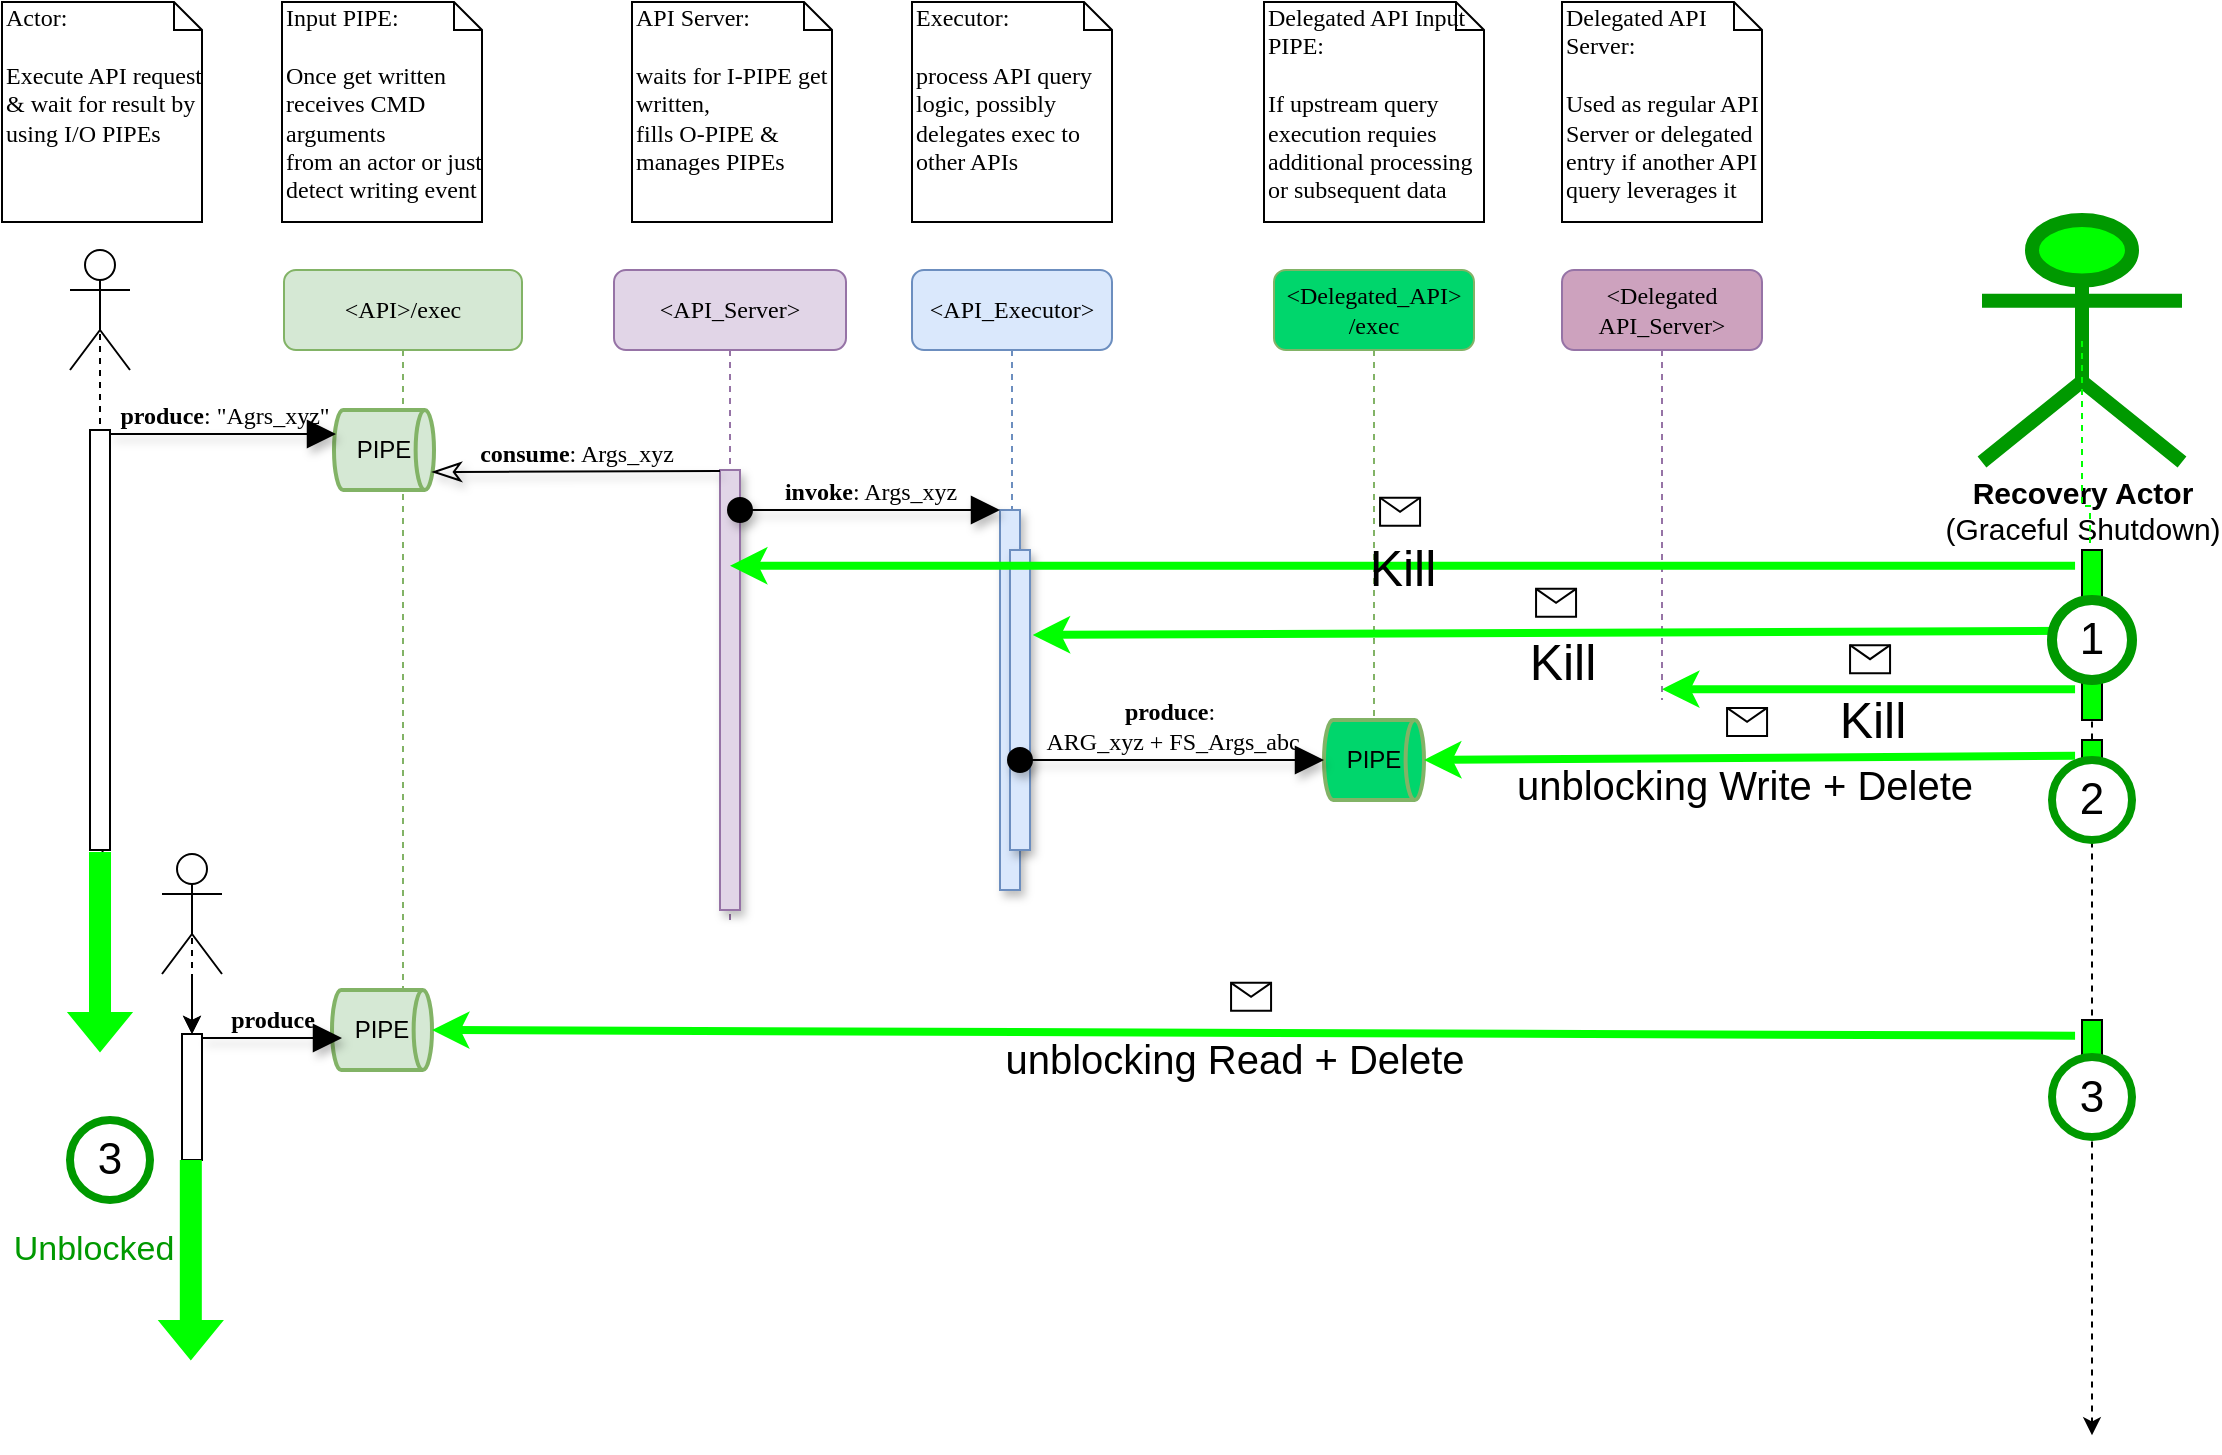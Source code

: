 <mxfile version="24.3.1" type="device">
  <diagram name="Page-1" id="vfXTox-L4GKlabK3iD1c">
    <mxGraphModel dx="2049" dy="1180" grid="1" gridSize="10" guides="1" tooltips="1" connect="1" arrows="1" fold="1" page="1" pageScale="1" pageWidth="583" pageHeight="827" math="0" shadow="0">
      <root>
        <mxCell id="0" />
        <mxCell id="1" parent="0" />
        <mxCell id="_mgrO3q1KXs_hK2v0LlZ-1" style="edgeStyle=orthogonalEdgeStyle;rounded=0;orthogonalLoop=1;jettySize=auto;html=1;exitX=0.5;exitY=0.5;exitDx=0;exitDy=0;exitPerimeter=0;dashed=1;" edge="1" parent="1" source="_mgrO3q1KXs_hK2v0LlZ-43" target="_mgrO3q1KXs_hK2v0LlZ-41">
          <mxGeometry relative="1" as="geometry">
            <mxPoint x="95" y="767" as="targetPoint" />
            <mxPoint x="59" y="227" as="sourcePoint" />
            <Array as="points" />
          </mxGeometry>
        </mxCell>
        <mxCell id="_mgrO3q1KXs_hK2v0LlZ-2" style="edgeStyle=orthogonalEdgeStyle;rounded=0;orthogonalLoop=1;jettySize=auto;html=1;exitX=0.5;exitY=0.5;exitDx=0;exitDy=0;exitPerimeter=0;dashed=1;" edge="1" parent="1" source="_mgrO3q1KXs_hK2v0LlZ-40">
          <mxGeometry relative="1" as="geometry">
            <mxPoint x="50" y="520" as="targetPoint" />
          </mxGeometry>
        </mxCell>
        <mxCell id="_mgrO3q1KXs_hK2v0LlZ-3" value="&amp;lt;API&amp;gt;/exec" style="shape=umlLifeline;perimeter=lifelinePerimeter;whiteSpace=wrap;html=1;container=1;collapsible=0;recursiveResize=0;outlineConnect=0;rounded=1;shadow=0;comic=0;labelBackgroundColor=none;strokeWidth=1;fontFamily=Verdana;fontSize=12;align=center;fillColor=#d5e8d4;strokeColor=#82b366;" vertex="1" parent="1">
          <mxGeometry x="141" y="135" width="119" height="395" as="geometry" />
        </mxCell>
        <mxCell id="_mgrO3q1KXs_hK2v0LlZ-4" value="PIPE" style="strokeWidth=2;html=1;shape=mxgraph.flowchart.direct_data;whiteSpace=wrap;fillColor=#d5e8d4;strokeColor=#82b366;" vertex="1" parent="_mgrO3q1KXs_hK2v0LlZ-3">
          <mxGeometry x="25" y="70" width="50" height="40" as="geometry" />
        </mxCell>
        <mxCell id="_mgrO3q1KXs_hK2v0LlZ-5" value="PIPE" style="strokeWidth=2;html=1;shape=mxgraph.flowchart.direct_data;whiteSpace=wrap;fillColor=#d5e8d4;strokeColor=#82b366;" vertex="1" parent="_mgrO3q1KXs_hK2v0LlZ-3">
          <mxGeometry x="24" y="360" width="50" height="40" as="geometry" />
        </mxCell>
        <mxCell id="_mgrO3q1KXs_hK2v0LlZ-6" value="&amp;lt;API_Server&amp;gt;" style="shape=umlLifeline;perimeter=lifelinePerimeter;whiteSpace=wrap;html=1;container=1;collapsible=0;recursiveResize=0;outlineConnect=0;rounded=1;shadow=0;comic=0;labelBackgroundColor=none;strokeWidth=1;fontFamily=Verdana;fontSize=12;align=center;fillColor=#e1d5e7;strokeColor=#9673a6;" vertex="1" parent="1">
          <mxGeometry x="306" y="135" width="116" height="325" as="geometry" />
        </mxCell>
        <mxCell id="_mgrO3q1KXs_hK2v0LlZ-9" value="&amp;lt;API_Executor&amp;gt;" style="shape=umlLifeline;perimeter=lifelinePerimeter;whiteSpace=wrap;html=1;container=1;collapsible=0;recursiveResize=0;outlineConnect=0;rounded=1;shadow=0;comic=0;labelBackgroundColor=none;strokeWidth=1;fontFamily=Verdana;fontSize=12;align=center;fillColor=#dae8fc;strokeColor=#6c8ebf;" vertex="1" parent="1">
          <mxGeometry x="455" y="135" width="100" height="305" as="geometry" />
        </mxCell>
        <mxCell id="_mgrO3q1KXs_hK2v0LlZ-10" value="&amp;lt;Delegated_&lt;span style=&quot;background-color: initial;&quot;&gt;API&amp;gt;&lt;/span&gt;&lt;div&gt;&lt;span style=&quot;background-color: initial;&quot;&gt;/exec&lt;/span&gt;&lt;/div&gt;" style="shape=umlLifeline;perimeter=lifelinePerimeter;whiteSpace=wrap;html=1;container=1;collapsible=0;recursiveResize=0;outlineConnect=0;rounded=1;shadow=0;comic=0;labelBackgroundColor=none;strokeWidth=1;fontFamily=Verdana;fontSize=12;align=center;fillColor=#00D66C;strokeColor=#82b366;" vertex="1" parent="1">
          <mxGeometry x="636" y="135" width="100" height="265" as="geometry" />
        </mxCell>
        <mxCell id="_mgrO3q1KXs_hK2v0LlZ-11" value="PIPE" style="strokeWidth=2;html=1;shape=mxgraph.flowchart.direct_data;whiteSpace=wrap;fillColor=#00D66C;strokeColor=#82b366;" vertex="1" parent="_mgrO3q1KXs_hK2v0LlZ-10">
          <mxGeometry x="25" y="225" width="50" height="40" as="geometry" />
        </mxCell>
        <mxCell id="_mgrO3q1KXs_hK2v0LlZ-12" value="&amp;lt;Delegated&lt;div&gt;API_Server&amp;gt;&lt;/div&gt;" style="shape=umlLifeline;perimeter=lifelinePerimeter;whiteSpace=wrap;html=1;container=1;collapsible=0;recursiveResize=0;outlineConnect=0;rounded=1;shadow=0;comic=0;labelBackgroundColor=none;strokeWidth=1;fontFamily=Verdana;fontSize=12;align=center;fillColor=#CDA2BE;strokeColor=#9673a6;" vertex="1" parent="1">
          <mxGeometry x="780" y="135" width="100" height="215" as="geometry" />
        </mxCell>
        <mxCell id="_mgrO3q1KXs_hK2v0LlZ-16" value="Actor:&lt;div&gt;&lt;br&gt;&lt;div&gt;Execute API request &amp;amp; wait for result by using I/O PIPEs&lt;/div&gt;&lt;/div&gt;" style="shape=note;whiteSpace=wrap;html=1;size=14;verticalAlign=top;align=left;spacingTop=-6;rounded=0;shadow=0;comic=0;labelBackgroundColor=none;strokeWidth=1;fontFamily=Verdana;fontSize=12" vertex="1" parent="1">
          <mxGeometry y="1" width="100" height="110" as="geometry" />
        </mxCell>
        <mxCell id="_mgrO3q1KXs_hK2v0LlZ-17" value="Input PIPE:&lt;div&gt;&lt;br&gt;&lt;div&gt;Once get written receives CMD arguments&lt;br&gt;from an actor or just detect writing event&lt;/div&gt;&lt;/div&gt;" style="shape=note;whiteSpace=wrap;html=1;size=14;verticalAlign=top;align=left;spacingTop=-6;rounded=0;shadow=0;comic=0;labelBackgroundColor=none;strokeWidth=1;fontFamily=Verdana;fontSize=12" vertex="1" parent="1">
          <mxGeometry x="140" y="1" width="100" height="110" as="geometry" />
        </mxCell>
        <mxCell id="_mgrO3q1KXs_hK2v0LlZ-18" value="API Server:&lt;div&gt;&lt;br&gt;&lt;div&gt;waits for I-PIPE get written,&lt;/div&gt;&lt;div&gt;fills O-PIPE &amp;amp; manages PIPEs&lt;/div&gt;&lt;/div&gt;" style="shape=note;whiteSpace=wrap;html=1;size=14;verticalAlign=top;align=left;spacingTop=-6;rounded=0;shadow=0;comic=0;labelBackgroundColor=none;strokeWidth=1;fontFamily=Verdana;fontSize=12" vertex="1" parent="1">
          <mxGeometry x="315" y="1" width="100" height="110" as="geometry" />
        </mxCell>
        <mxCell id="_mgrO3q1KXs_hK2v0LlZ-19" value="Executor:&lt;div&gt;&lt;br&gt;&lt;div&gt;process API query logic, possibly delegates exec to other APIs&lt;/div&gt;&lt;/div&gt;" style="shape=note;whiteSpace=wrap;html=1;size=14;verticalAlign=top;align=left;spacingTop=-6;rounded=0;shadow=0;comic=0;labelBackgroundColor=none;strokeWidth=1;fontFamily=Verdana;fontSize=12" vertex="1" parent="1">
          <mxGeometry x="455" y="1" width="100" height="110" as="geometry" />
        </mxCell>
        <mxCell id="_mgrO3q1KXs_hK2v0LlZ-20" value="Delegated API Input PIPE:&lt;div&gt;&lt;br&gt;&lt;div&gt;If upstream query execution requies additional processing or subsequent data&lt;/div&gt;&lt;/div&gt;" style="shape=note;whiteSpace=wrap;html=1;size=14;verticalAlign=top;align=left;spacingTop=-6;rounded=0;shadow=0;comic=0;labelBackgroundColor=none;strokeWidth=1;fontFamily=Verdana;fontSize=12" vertex="1" parent="1">
          <mxGeometry x="631" y="1" width="110" height="110" as="geometry" />
        </mxCell>
        <mxCell id="_mgrO3q1KXs_hK2v0LlZ-21" value="Delegated API Server:&lt;br&gt;&lt;br&gt;Used as regular API Server or delegated entry if another API query leverages it" style="shape=note;whiteSpace=wrap;html=1;size=14;verticalAlign=top;align=left;spacingTop=-6;rounded=0;shadow=0;comic=0;labelBackgroundColor=none;strokeWidth=1;fontFamily=Verdana;fontSize=12" vertex="1" parent="1">
          <mxGeometry x="780" y="1" width="100" height="110" as="geometry" />
        </mxCell>
        <mxCell id="_mgrO3q1KXs_hK2v0LlZ-25" value="" style="html=1;points=[];perimeter=orthogonalPerimeter;rounded=0;shadow=1;comic=0;labelBackgroundColor=none;strokeWidth=1;fontFamily=Verdana;fontSize=12;align=center;fillColor=#e1d5e7;strokeColor=#9673a6;" vertex="1" parent="1">
          <mxGeometry x="359" y="235" width="10" height="220" as="geometry" />
        </mxCell>
        <mxCell id="_mgrO3q1KXs_hK2v0LlZ-26" value="&lt;span style=&quot;color: rgba(0, 0, 0, 0); font-family: monospace; font-size: 0px; text-align: start;&quot;&gt;%3CmxGraphModel%3E%3Croot%3E%3CmxCell%20id%3D%220%22%2F%3E%3CmxCell%20id%3D%221%22%20parent%3D%220%22%2F%3E%3CmxCell%20id%3D%222%22%20value%3D%22%26lt%3Bb%26gt%3Bconsume%26lt%3B%2Fb%26gt%3B%3A%20Args_xyz%22%20style%3D%22html%3D1%3BverticalAlign%3Dbottom%3BendArrow%3Dnone%3BlabelBackgroundColor%3Dnone%3BfontFamily%3DVerdana%3BfontSize%3D12%3BedgeStyle%3DelbowEdgeStyle%3Belbow%3Dvertical%3BstartArrow%3DclassicThin%3BstartFill%3D0%3BstartSize%3D12%3BendFill%3D0%3BendSize%3D6%3BsourcePerimeterSpacing%3D0%3BjumpStyle%3Dnone%3Bshadow%3D1%3BexitX%3D0.98%3BexitY%3D0.775%3BexitDx%3D0%3BexitDy%3D0%3BexitPerimeter%3D0%3BentryX%3D0.367%3BentryY%3D0.633%3BentryDx%3D0%3BentryDy%3D0%3BentryPerimeter%3D0%3B%22%20edge%3D%221%22%20parent%3D%221%22%3E%3CmxGeometry%20relative%3D%221%22%20as%3D%22geometry%22%3E%3CmxPoint%20x%3D%22214%22%20y%3D%22517%22%20as%3D%22sourcePoint%22%2F%3E%3CmxPoint%20x%3D%22440%22%20y%3D%22519%22%20as%3D%22targetPoint%22%2F%3E%3CArray%20as%3D%22points%22%3E%3CmxPoint%20x%3D%22214%22%20y%3D%22517.5%22%2F%3E%3C%2FArray%3E%3C%2FmxGeometry%3E%3C%2FmxCell%3E%3C%2Froot%3E%3C%2FmxGraphModel%3E&lt;/span&gt;" style="html=1;points=[];perimeter=orthogonalPerimeter;rounded=0;shadow=0;comic=0;labelBackgroundColor=none;strokeWidth=1;fontFamily=Verdana;fontSize=12;align=right;" vertex="1" parent="1">
          <mxGeometry x="44" y="215" width="10" height="210" as="geometry" />
        </mxCell>
        <mxCell id="_mgrO3q1KXs_hK2v0LlZ-27" value="" style="html=1;points=[];perimeter=orthogonalPerimeter;rounded=0;shadow=1;comic=0;labelBackgroundColor=none;strokeWidth=1;fontFamily=Verdana;fontSize=12;align=center;fillColor=#dae8fc;strokeColor=#6c8ebf;" vertex="1" parent="1">
          <mxGeometry x="499" y="255" width="10" height="190" as="geometry" />
        </mxCell>
        <mxCell id="_mgrO3q1KXs_hK2v0LlZ-28" value="&lt;b&gt;invoke&lt;/b&gt;: Args_xyz" style="html=1;verticalAlign=bottom;endArrow=block;labelBackgroundColor=none;fontFamily=Verdana;fontSize=12;edgeStyle=elbowEdgeStyle;elbow=vertical;startArrow=oval;startFill=1;startSize=12;shadow=1;endSize=12;" edge="1" parent="1" source="_mgrO3q1KXs_hK2v0LlZ-25" target="_mgrO3q1KXs_hK2v0LlZ-27">
          <mxGeometry relative="1" as="geometry">
            <mxPoint x="424" y="255" as="sourcePoint" />
            <Array as="points">
              <mxPoint x="374" y="255" />
            </Array>
          </mxGeometry>
        </mxCell>
        <mxCell id="_mgrO3q1KXs_hK2v0LlZ-29" value="&lt;b style=&quot;font-size: 12px;&quot;&gt;produce&lt;/b&gt;: &quot;Agrs_xyz&quot;" style="html=1;verticalAlign=bottom;endArrow=block;entryX=0.02;entryY=0.3;labelBackgroundColor=none;fontFamily=Verdana;fontSize=12;edgeStyle=elbowEdgeStyle;elbow=vertical;shadow=1;endSize=12;entryDx=0;entryDy=0;entryPerimeter=0;" edge="1" parent="1" source="_mgrO3q1KXs_hK2v0LlZ-26" target="_mgrO3q1KXs_hK2v0LlZ-4">
          <mxGeometry relative="1" as="geometry">
            <mxPoint x="119" y="225" as="sourcePoint" />
            <mxPoint x="171" y="215" as="targetPoint" />
          </mxGeometry>
        </mxCell>
        <mxCell id="_mgrO3q1KXs_hK2v0LlZ-30" value="&lt;b&gt;consume&lt;/b&gt;: Args_xyz" style="html=1;verticalAlign=bottom;endArrow=none;entryX=0;entryY=0;labelBackgroundColor=none;fontFamily=Verdana;fontSize=12;edgeStyle=elbowEdgeStyle;elbow=vertical;startArrow=classicThin;startFill=0;startSize=12;endFill=0;endSize=6;sourcePerimeterSpacing=0;jumpStyle=none;shadow=1;exitX=0.98;exitY=0.775;exitDx=0;exitDy=0;exitPerimeter=0;" edge="1" parent="1" source="_mgrO3q1KXs_hK2v0LlZ-4" target="_mgrO3q1KXs_hK2v0LlZ-25">
          <mxGeometry relative="1" as="geometry">
            <mxPoint x="211" y="235" as="sourcePoint" />
          </mxGeometry>
        </mxCell>
        <mxCell id="_mgrO3q1KXs_hK2v0LlZ-31" value="" style="html=1;points=[];perimeter=orthogonalPerimeter;rounded=0;shadow=1;comic=0;labelBackgroundColor=none;strokeWidth=1;fontFamily=Verdana;fontSize=12;align=center;fillColor=#dae8fc;strokeColor=#6c8ebf;" vertex="1" parent="1">
          <mxGeometry x="504" y="275" width="10" height="150" as="geometry" />
        </mxCell>
        <mxCell id="_mgrO3q1KXs_hK2v0LlZ-32" value="&lt;b&gt;produce&lt;/b&gt;:&amp;nbsp;&lt;div&gt;ARG_xyz + FS_Args_abc&lt;/div&gt;" style="html=1;verticalAlign=bottom;endArrow=block;entryX=0;entryY=0.5;labelBackgroundColor=none;fontFamily=Verdana;fontSize=12;edgeStyle=elbowEdgeStyle;elbow=vertical;startArrow=oval;startFill=1;startSize=12;endSize=12;entryDx=0;entryDy=0;entryPerimeter=0;shadow=1;" edge="1" parent="1" source="_mgrO3q1KXs_hK2v0LlZ-27" target="_mgrO3q1KXs_hK2v0LlZ-11">
          <mxGeometry relative="1" as="geometry">
            <mxPoint x="564" y="265" as="sourcePoint" />
            <mxPoint x="755" y="375" as="targetPoint" />
          </mxGeometry>
        </mxCell>
        <mxCell id="_mgrO3q1KXs_hK2v0LlZ-40" value="" style="shape=umlActor;verticalLabelPosition=bottom;verticalAlign=top;html=1;" vertex="1" parent="1">
          <mxGeometry x="34" y="125" width="30" height="60" as="geometry" />
        </mxCell>
        <mxCell id="_mgrO3q1KXs_hK2v0LlZ-41" value="" style="html=1;points=[];perimeter=orthogonalPerimeter;rounded=0;shadow=0;comic=0;labelBackgroundColor=none;strokeWidth=1;fontFamily=Verdana;fontSize=12;align=right;" vertex="1" parent="1">
          <mxGeometry x="90" y="517" width="10" height="63" as="geometry" />
        </mxCell>
        <mxCell id="_mgrO3q1KXs_hK2v0LlZ-42" value="&lt;b style=&quot;font-size: 12px;&quot;&gt;produce&lt;/b&gt;" style="html=1;verticalAlign=bottom;endArrow=block;labelBackgroundColor=none;fontFamily=Verdana;fontSize=12;edgeStyle=elbowEdgeStyle;elbow=vertical;shadow=1;endSize=12;" edge="1" parent="1" source="_mgrO3q1KXs_hK2v0LlZ-41">
          <mxGeometry relative="1" as="geometry">
            <mxPoint x="165" y="527" as="sourcePoint" />
            <mxPoint x="170" y="519" as="targetPoint" />
          </mxGeometry>
        </mxCell>
        <mxCell id="_mgrO3q1KXs_hK2v0LlZ-49" value="" style="edgeStyle=orthogonalEdgeStyle;rounded=0;orthogonalLoop=1;jettySize=auto;html=1;" edge="1" parent="1" source="_mgrO3q1KXs_hK2v0LlZ-43" target="_mgrO3q1KXs_hK2v0LlZ-41">
          <mxGeometry relative="1" as="geometry" />
        </mxCell>
        <mxCell id="_mgrO3q1KXs_hK2v0LlZ-43" value="" style="shape=umlActor;verticalLabelPosition=bottom;verticalAlign=top;html=1;" vertex="1" parent="1">
          <mxGeometry x="80" y="427" width="30" height="60" as="geometry" />
        </mxCell>
        <mxCell id="_mgrO3q1KXs_hK2v0LlZ-45" style="edgeStyle=orthogonalEdgeStyle;rounded=0;orthogonalLoop=1;jettySize=auto;html=1;exitX=0.5;exitY=0.5;exitDx=0;exitDy=0;exitPerimeter=0;dashed=1;entryX=0.4;entryY=0.833;entryDx=0;entryDy=0;entryPerimeter=0;" edge="1" parent="1" source="_mgrO3q1KXs_hK2v0LlZ-62">
          <mxGeometry relative="1" as="geometry">
            <mxPoint x="1045" y="717.64" as="targetPoint" />
          </mxGeometry>
        </mxCell>
        <mxCell id="_mgrO3q1KXs_hK2v0LlZ-46" value="&lt;span style=&quot;color: rgba(0, 0, 0, 0); font-family: monospace; font-size: 0px; text-align: start;&quot;&gt;%3CmxGraphModel%3E%3Croot%3E%3CmxCell%20id%3D%220%22%2F%3E%3CmxCell%20id%3D%221%22%20parent%3D%220%22%2F%3E%3CmxCell%20id%3D%222%22%20value%3D%22%26lt%3Bb%26gt%3Bconsume%26lt%3B%2Fb%26gt%3B%3A%20Args_xyz%22%20style%3D%22html%3D1%3BverticalAlign%3Dbottom%3BendArrow%3Dnone%3BlabelBackgroundColor%3Dnone%3BfontFamily%3DVerdana%3BfontSize%3D12%3BedgeStyle%3DelbowEdgeStyle%3Belbow%3Dvertical%3BstartArrow%3DclassicThin%3BstartFill%3D0%3BstartSize%3D12%3BendFill%3D0%3BendSize%3D6%3BsourcePerimeterSpacing%3D0%3BjumpStyle%3Dnone%3Bshadow%3D1%3BexitX%3D0.98%3BexitY%3D0.775%3BexitDx%3D0%3BexitDy%3D0%3BexitPerimeter%3D0%3BentryX%3D0.367%3BentryY%3D0.633%3BentryDx%3D0%3BentryDy%3D0%3BentryPerimeter%3D0%3B%22%20edge%3D%221%22%20parent%3D%221%22%3E%3CmxGeometry%20relative%3D%221%22%20as%3D%22geometry%22%3E%3CmxPoint%20x%3D%22214%22%20y%3D%22517%22%20as%3D%22sourcePoint%22%2F%3E%3CmxPoint%20x%3D%22440%22%20y%3D%22519%22%20as%3D%22targetPoint%22%2F%3E%3CArray%20as%3D%22points%22%3E%3CmxPoint%20x%3D%22214%22%20y%3D%22517.5%22%2F%3E%3C%2FArray%3E%3C%2FmxGeometry%3E%3C%2FmxCell%3E%3C%2Froot%3E%3C%2FmxGraphModel%3E&lt;/span&gt;" style="html=1;points=[];perimeter=orthogonalPerimeter;rounded=0;shadow=0;comic=0;labelBackgroundColor=none;strokeWidth=1;fontFamily=Verdana;fontSize=12;align=right;fillColor=#00FF00;" vertex="1" parent="1">
          <mxGeometry x="1040" y="275" width="10" height="25" as="geometry" />
        </mxCell>
        <mxCell id="_mgrO3q1KXs_hK2v0LlZ-47" value="&lt;b&gt;Recovery Actor&lt;/b&gt;&lt;div style=&quot;font-size: 15px;&quot;&gt;(Graceful Shutdown)&lt;/div&gt;" style="shape=umlActor;verticalLabelPosition=bottom;verticalAlign=top;html=1;fontSize=15;strokeWidth=7;fillColor=#00FF00;strokeColor=#009900;" vertex="1" parent="1">
          <mxGeometry x="990" y="110" width="100" height="121" as="geometry" />
        </mxCell>
        <mxCell id="_mgrO3q1KXs_hK2v0LlZ-50" value="Kill" style="endArrow=classic;html=1;rounded=0;exitX=-0.347;exitY=0.315;exitDx=0;exitDy=0;exitPerimeter=0;fontSize=25;strokeColor=#00FF00;strokeWidth=4;labelBackgroundColor=none;" edge="1" parent="1" source="_mgrO3q1KXs_hK2v0LlZ-46" target="_mgrO3q1KXs_hK2v0LlZ-6">
          <mxGeometry relative="1" as="geometry">
            <mxPoint x="370" y="320" as="sourcePoint" />
            <mxPoint x="470" y="320" as="targetPoint" />
          </mxGeometry>
        </mxCell>
        <mxCell id="_mgrO3q1KXs_hK2v0LlZ-51" value="" style="shape=message;html=1;outlineConnect=0;" vertex="1" parent="_mgrO3q1KXs_hK2v0LlZ-50">
          <mxGeometry width="20" height="14" relative="1" as="geometry">
            <mxPoint x="-11" y="-34" as="offset" />
          </mxGeometry>
        </mxCell>
        <mxCell id="_mgrO3q1KXs_hK2v0LlZ-52" value="&lt;span style=&quot;color: rgba(0, 0, 0, 0); font-family: monospace; font-size: 0px; text-align: start;&quot;&gt;%3CmxGraphModel%3E%3Croot%3E%3CmxCell%20id%3D%220%22%2F%3E%3CmxCell%20id%3D%221%22%20parent%3D%220%22%2F%3E%3CmxCell%20id%3D%222%22%20value%3D%22%26lt%3Bb%26gt%3Bconsume%26lt%3B%2Fb%26gt%3B%3A%20Args_xyz%22%20style%3D%22html%3D1%3BverticalAlign%3Dbottom%3BendArrow%3Dnone%3BlabelBackgroundColor%3Dnone%3BfontFamily%3DVerdana%3BfontSize%3D12%3BedgeStyle%3DelbowEdgeStyle%3Belbow%3Dvertical%3BstartArrow%3DclassicThin%3BstartFill%3D0%3BstartSize%3D12%3BendFill%3D0%3BendSize%3D6%3BsourcePerimeterSpacing%3D0%3BjumpStyle%3Dnone%3Bshadow%3D1%3BexitX%3D0.98%3BexitY%3D0.775%3BexitDx%3D0%3BexitDy%3D0%3BexitPerimeter%3D0%3BentryX%3D0.367%3BentryY%3D0.633%3BentryDx%3D0%3BentryDy%3D0%3BentryPerimeter%3D0%3B%22%20edge%3D%221%22%20parent%3D%221%22%3E%3CmxGeometry%20relative%3D%221%22%20as%3D%22geometry%22%3E%3CmxPoint%20x%3D%22214%22%20y%3D%22517%22%20as%3D%22sourcePoint%22%2F%3E%3CmxPoint%20x%3D%22440%22%20y%3D%22519%22%20as%3D%22targetPoint%22%2F%3E%3CArray%20as%3D%22points%22%3E%3CmxPoint%20x%3D%22214%22%20y%3D%22517.5%22%2F%3E%3C%2FArray%3E%3C%2FmxGeometry%3E%3C%2FmxCell%3E%3C%2Froot%3E%3C%2FmxGraphModel%3E&lt;/span&gt;" style="html=1;points=[];perimeter=orthogonalPerimeter;rounded=0;shadow=0;comic=0;labelBackgroundColor=none;strokeWidth=1;fontFamily=Verdana;fontSize=12;align=right;fillColor=#00FF00;" vertex="1" parent="1">
          <mxGeometry x="1040" y="307.5" width="10" height="25" as="geometry" />
        </mxCell>
        <mxCell id="_mgrO3q1KXs_hK2v0LlZ-53" value="Kill" style="endArrow=classic;html=1;rounded=0;exitX=-0.347;exitY=0.315;exitDx=0;exitDy=0;exitPerimeter=0;fontSize=25;strokeColor=#00FF00;strokeWidth=4;entryX=1.135;entryY=0.283;entryDx=0;entryDy=0;entryPerimeter=0;labelBackgroundColor=none;" edge="1" parent="1" source="_mgrO3q1KXs_hK2v0LlZ-52" target="_mgrO3q1KXs_hK2v0LlZ-31">
          <mxGeometry x="-0.015" y="14" relative="1" as="geometry">
            <mxPoint x="370" y="352.5" as="sourcePoint" />
            <mxPoint x="363" y="315.5" as="targetPoint" />
            <mxPoint as="offset" />
          </mxGeometry>
        </mxCell>
        <mxCell id="_mgrO3q1KXs_hK2v0LlZ-54" value="" style="shape=message;html=1;outlineConnect=0;" vertex="1" parent="_mgrO3q1KXs_hK2v0LlZ-53">
          <mxGeometry width="20" height="14" relative="1" as="geometry">
            <mxPoint x="-9" y="-22" as="offset" />
          </mxGeometry>
        </mxCell>
        <mxCell id="_mgrO3q1KXs_hK2v0LlZ-55" value="&lt;span style=&quot;color: rgba(0, 0, 0, 0); font-family: monospace; font-size: 0px; text-align: start;&quot;&gt;%3CmxGraphModel%3E%3Croot%3E%3CmxCell%20id%3D%220%22%2F%3E%3CmxCell%20id%3D%221%22%20parent%3D%220%22%2F%3E%3CmxCell%20id%3D%222%22%20value%3D%22%26lt%3Bb%26gt%3Bconsume%26lt%3B%2Fb%26gt%3B%3A%20Args_xyz%22%20style%3D%22html%3D1%3BverticalAlign%3Dbottom%3BendArrow%3Dnone%3BlabelBackgroundColor%3Dnone%3BfontFamily%3DVerdana%3BfontSize%3D12%3BedgeStyle%3DelbowEdgeStyle%3Belbow%3Dvertical%3BstartArrow%3DclassicThin%3BstartFill%3D0%3BstartSize%3D12%3BendFill%3D0%3BendSize%3D6%3BsourcePerimeterSpacing%3D0%3BjumpStyle%3Dnone%3Bshadow%3D1%3BexitX%3D0.98%3BexitY%3D0.775%3BexitDx%3D0%3BexitDy%3D0%3BexitPerimeter%3D0%3BentryX%3D0.367%3BentryY%3D0.633%3BentryDx%3D0%3BentryDy%3D0%3BentryPerimeter%3D0%3B%22%20edge%3D%221%22%20parent%3D%221%22%3E%3CmxGeometry%20relative%3D%221%22%20as%3D%22geometry%22%3E%3CmxPoint%20x%3D%22214%22%20y%3D%22517%22%20as%3D%22sourcePoint%22%2F%3E%3CmxPoint%20x%3D%22440%22%20y%3D%22519%22%20as%3D%22targetPoint%22%2F%3E%3CArray%20as%3D%22points%22%3E%3CmxPoint%20x%3D%22214%22%20y%3D%22517.5%22%2F%3E%3C%2FArray%3E%3C%2FmxGeometry%3E%3C%2FmxCell%3E%3C%2Froot%3E%3C%2FmxGraphModel%3E&lt;/span&gt;" style="html=1;points=[];perimeter=orthogonalPerimeter;rounded=0;shadow=0;comic=0;labelBackgroundColor=none;strokeWidth=1;fontFamily=Verdana;fontSize=12;align=right;fillColor=#00FF00;" vertex="1" parent="1">
          <mxGeometry x="1040" y="370" width="10" height="25" as="geometry" />
        </mxCell>
        <mxCell id="_mgrO3q1KXs_hK2v0LlZ-56" value="&lt;font style=&quot;font-size: 20px;&quot;&gt;unblocking Write + Delete&lt;/font&gt;" style="endArrow=classic;html=1;rounded=0;exitX=-0.347;exitY=0.315;exitDx=0;exitDy=0;exitPerimeter=0;fontSize=25;strokeColor=#00FF00;strokeWidth=4;entryX=1;entryY=0.5;entryDx=0;entryDy=0;entryPerimeter=0;fontColor=default;labelBackgroundColor=none;spacingLeft=1;" edge="1" parent="1" source="_mgrO3q1KXs_hK2v0LlZ-55" target="_mgrO3q1KXs_hK2v0LlZ-11">
          <mxGeometry x="0.024" y="11" relative="1" as="geometry">
            <mxPoint x="370" y="415" as="sourcePoint" />
            <mxPoint x="515" y="379.5" as="targetPoint" />
            <mxPoint as="offset" />
          </mxGeometry>
        </mxCell>
        <mxCell id="_mgrO3q1KXs_hK2v0LlZ-57" value="" style="shape=message;html=1;outlineConnect=0;" vertex="1" parent="_mgrO3q1KXs_hK2v0LlZ-56">
          <mxGeometry width="20" height="14" relative="1" as="geometry">
            <mxPoint x="-11" y="-25" as="offset" />
          </mxGeometry>
        </mxCell>
        <mxCell id="_mgrO3q1KXs_hK2v0LlZ-59" value="&lt;span style=&quot;color: rgba(0, 0, 0, 0); font-family: monospace; font-size: 0px; text-align: start;&quot;&gt;%3CmxGraphModel%3E%3Croot%3E%3CmxCell%20id%3D%220%22%2F%3E%3CmxCell%20id%3D%221%22%20parent%3D%220%22%2F%3E%3CmxCell%20id%3D%222%22%20value%3D%22%26lt%3Bb%26gt%3Bconsume%26lt%3B%2Fb%26gt%3B%3A%20Args_xyz%22%20style%3D%22html%3D1%3BverticalAlign%3Dbottom%3BendArrow%3Dnone%3BlabelBackgroundColor%3Dnone%3BfontFamily%3DVerdana%3BfontSize%3D12%3BedgeStyle%3DelbowEdgeStyle%3Belbow%3Dvertical%3BstartArrow%3DclassicThin%3BstartFill%3D0%3BstartSize%3D12%3BendFill%3D0%3BendSize%3D6%3BsourcePerimeterSpacing%3D0%3BjumpStyle%3Dnone%3Bshadow%3D1%3BexitX%3D0.98%3BexitY%3D0.775%3BexitDx%3D0%3BexitDy%3D0%3BexitPerimeter%3D0%3BentryX%3D0.367%3BentryY%3D0.633%3BentryDx%3D0%3BentryDy%3D0%3BentryPerimeter%3D0%3B%22%20edge%3D%221%22%20parent%3D%221%22%3E%3CmxGeometry%20relative%3D%221%22%20as%3D%22geometry%22%3E%3CmxPoint%20x%3D%22214%22%20y%3D%22517%22%20as%3D%22sourcePoint%22%2F%3E%3CmxPoint%20x%3D%22440%22%20y%3D%22519%22%20as%3D%22targetPoint%22%2F%3E%3CArray%20as%3D%22points%22%3E%3CmxPoint%20x%3D%22214%22%20y%3D%22517.5%22%2F%3E%3C%2FArray%3E%3C%2FmxGeometry%3E%3C%2FmxCell%3E%3C%2Froot%3E%3C%2FmxGraphModel%3E&lt;/span&gt;" style="html=1;points=[];perimeter=orthogonalPerimeter;rounded=0;shadow=0;comic=0;labelBackgroundColor=none;strokeWidth=1;fontFamily=Verdana;fontSize=12;align=right;fillColor=#00FF00;" vertex="1" parent="1">
          <mxGeometry x="1040" y="510" width="10" height="25" as="geometry" />
        </mxCell>
        <mxCell id="_mgrO3q1KXs_hK2v0LlZ-60" value="&lt;font style=&quot;font-size: 20px;&quot;&gt;unblocking Read + Delete&lt;/font&gt;" style="endArrow=classic;html=1;rounded=0;exitX=-0.347;exitY=0.315;exitDx=0;exitDy=0;exitPerimeter=0;fontSize=25;strokeColor=#00FF00;strokeWidth=4;entryX=1;entryY=0.5;entryDx=0;entryDy=0;entryPerimeter=0;fontColor=default;labelBackgroundColor=none;spacingLeft=1;" edge="1" parent="1" source="_mgrO3q1KXs_hK2v0LlZ-59" target="_mgrO3q1KXs_hK2v0LlZ-5">
          <mxGeometry x="0.024" y="11" relative="1" as="geometry">
            <mxPoint x="380" y="425" as="sourcePoint" />
            <mxPoint x="721" y="390" as="targetPoint" />
            <mxPoint as="offset" />
          </mxGeometry>
        </mxCell>
        <mxCell id="_mgrO3q1KXs_hK2v0LlZ-61" value="" style="shape=message;html=1;outlineConnect=0;" vertex="1" parent="_mgrO3q1KXs_hK2v0LlZ-60">
          <mxGeometry width="20" height="14" relative="1" as="geometry">
            <mxPoint x="-11" y="-25" as="offset" />
          </mxGeometry>
        </mxCell>
        <mxCell id="_mgrO3q1KXs_hK2v0LlZ-63" value="Kill" style="endArrow=classic;html=1;rounded=0;exitX=-0.347;exitY=0.315;exitDx=0;exitDy=0;exitPerimeter=0;fontSize=25;strokeColor=#00FF00;strokeWidth=4;labelBackgroundColor=none;" edge="1" parent="1" source="_mgrO3q1KXs_hK2v0LlZ-62" target="_mgrO3q1KXs_hK2v0LlZ-12">
          <mxGeometry x="-0.015" y="14" relative="1" as="geometry">
            <mxPoint x="380" y="362.5" as="sourcePoint" />
            <mxPoint x="525" y="327" as="targetPoint" />
            <mxPoint as="offset" />
          </mxGeometry>
        </mxCell>
        <mxCell id="_mgrO3q1KXs_hK2v0LlZ-64" value="" style="shape=message;html=1;outlineConnect=0;" vertex="1" parent="_mgrO3q1KXs_hK2v0LlZ-63">
          <mxGeometry width="20" height="14" relative="1" as="geometry">
            <mxPoint x="-9" y="-22" as="offset" />
          </mxGeometry>
        </mxCell>
        <mxCell id="_mgrO3q1KXs_hK2v0LlZ-62" value="&lt;span style=&quot;color: rgba(0, 0, 0, 0); font-family: monospace; font-size: 0px; text-align: start;&quot;&gt;%3CmxGraphModel%3E%3Croot%3E%3CmxCell%20id%3D%220%22%2F%3E%3CmxCell%20id%3D%221%22%20parent%3D%220%22%2F%3E%3CmxCell%20id%3D%222%22%20value%3D%22%26lt%3Bb%26gt%3Bconsume%26lt%3B%2Fb%26gt%3B%3A%20Args_xyz%22%20style%3D%22html%3D1%3BverticalAlign%3Dbottom%3BendArrow%3Dnone%3BlabelBackgroundColor%3Dnone%3BfontFamily%3DVerdana%3BfontSize%3D12%3BedgeStyle%3DelbowEdgeStyle%3Belbow%3Dvertical%3BstartArrow%3DclassicThin%3BstartFill%3D0%3BstartSize%3D12%3BendFill%3D0%3BendSize%3D6%3BsourcePerimeterSpacing%3D0%3BjumpStyle%3Dnone%3Bshadow%3D1%3BexitX%3D0.98%3BexitY%3D0.775%3BexitDx%3D0%3BexitDy%3D0%3BexitPerimeter%3D0%3BentryX%3D0.367%3BentryY%3D0.633%3BentryDx%3D0%3BentryDy%3D0%3BentryPerimeter%3D0%3B%22%20edge%3D%221%22%20parent%3D%221%22%3E%3CmxGeometry%20relative%3D%221%22%20as%3D%22geometry%22%3E%3CmxPoint%20x%3D%22214%22%20y%3D%22517%22%20as%3D%22sourcePoint%22%2F%3E%3CmxPoint%20x%3D%22440%22%20y%3D%22519%22%20as%3D%22targetPoint%22%2F%3E%3CArray%20as%3D%22points%22%3E%3CmxPoint%20x%3D%22214%22%20y%3D%22517.5%22%2F%3E%3C%2FArray%3E%3C%2FmxGeometry%3E%3C%2FmxCell%3E%3C%2Froot%3E%3C%2FmxGraphModel%3E&lt;/span&gt;" style="html=1;points=[];perimeter=orthogonalPerimeter;rounded=0;shadow=0;comic=0;labelBackgroundColor=none;strokeWidth=1;fontFamily=Verdana;fontSize=12;align=right;fillColor=#00FF00;" vertex="1" parent="1">
          <mxGeometry x="1040" y="337.5" width="10" height="22.5" as="geometry" />
        </mxCell>
        <mxCell id="_mgrO3q1KXs_hK2v0LlZ-66" value="" style="shape=flexArrow;endArrow=classic;html=1;rounded=0;fillColor=#00FF00;strokeColor=#00FF00;" edge="1" parent="1">
          <mxGeometry width="50" height="50" relative="1" as="geometry">
            <mxPoint x="49" y="426" as="sourcePoint" />
            <mxPoint x="49" y="526" as="targetPoint" />
          </mxGeometry>
        </mxCell>
        <mxCell id="_mgrO3q1KXs_hK2v0LlZ-67" value="" style="shape=flexArrow;endArrow=classic;html=1;rounded=0;fillColor=#00FF00;strokeColor=#00FF00;" edge="1" parent="1">
          <mxGeometry width="50" height="50" relative="1" as="geometry">
            <mxPoint x="94.41" y="580" as="sourcePoint" />
            <mxPoint x="94.41" y="680" as="targetPoint" />
          </mxGeometry>
        </mxCell>
        <mxCell id="_mgrO3q1KXs_hK2v0LlZ-70" value="" style="edgeStyle=orthogonalEdgeStyle;rounded=0;orthogonalLoop=1;jettySize=auto;html=1;exitX=0.5;exitY=0.5;exitDx=0;exitDy=0;exitPerimeter=0;dashed=1;entryX=0.4;entryY=0.833;entryDx=0;entryDy=0;entryPerimeter=0;strokeColor=#00FF00;" edge="1" parent="1" source="_mgrO3q1KXs_hK2v0LlZ-47" target="_mgrO3q1KXs_hK2v0LlZ-69">
          <mxGeometry relative="1" as="geometry">
            <mxPoint x="1044" y="358" as="targetPoint" />
            <mxPoint x="1045" y="201" as="sourcePoint" />
          </mxGeometry>
        </mxCell>
        <mxCell id="_mgrO3q1KXs_hK2v0LlZ-69" value="&lt;span style=&quot;color: rgba(0, 0, 0, 0); font-family: monospace; font-size: 0px; text-align: start;&quot;&gt;%3CmxGraphModel%3E%3Croot%3E%3CmxCell%20id%3D%220%22%2F%3E%3CmxCell%20id%3D%221%22%20parent%3D%220%22%2F%3E%3CmxCell%20id%3D%222%22%20value%3D%22%26lt%3Bb%26gt%3Bconsume%26lt%3B%2Fb%26gt%3B%3A%20Args_xyz%22%20style%3D%22html%3D1%3BverticalAlign%3Dbottom%3BendArrow%3Dnone%3BlabelBackgroundColor%3Dnone%3BfontFamily%3DVerdana%3BfontSize%3D12%3BedgeStyle%3DelbowEdgeStyle%3Belbow%3Dvertical%3BstartArrow%3DclassicThin%3BstartFill%3D0%3BstartSize%3D12%3BendFill%3D0%3BendSize%3D6%3BsourcePerimeterSpacing%3D0%3BjumpStyle%3Dnone%3Bshadow%3D1%3BexitX%3D0.98%3BexitY%3D0.775%3BexitDx%3D0%3BexitDy%3D0%3BexitPerimeter%3D0%3BentryX%3D0.367%3BentryY%3D0.633%3BentryDx%3D0%3BentryDy%3D0%3BentryPerimeter%3D0%3B%22%20edge%3D%221%22%20parent%3D%221%22%3E%3CmxGeometry%20relative%3D%221%22%20as%3D%22geometry%22%3E%3CmxPoint%20x%3D%22214%22%20y%3D%22517%22%20as%3D%22sourcePoint%22%2F%3E%3CmxPoint%20x%3D%22440%22%20y%3D%22519%22%20as%3D%22targetPoint%22%2F%3E%3CArray%20as%3D%22points%22%3E%3CmxPoint%20x%3D%22214%22%20y%3D%22517.5%22%2F%3E%3C%2FArray%3E%3C%2FmxGeometry%3E%3C%2FmxCell%3E%3C%2Froot%3E%3C%2FmxGraphModel%3E&lt;/span&gt;" style="html=1;points=[];perimeter=orthogonalPerimeter;rounded=0;shadow=0;comic=0;labelBackgroundColor=none;strokeWidth=1;fontFamily=Verdana;fontSize=12;align=right;fillColor=#00FF00;" vertex="1" parent="1">
          <mxGeometry x="1040" y="275" width="10" height="85" as="geometry" />
        </mxCell>
        <mxCell id="_mgrO3q1KXs_hK2v0LlZ-68" value="1" style="ellipse;whiteSpace=wrap;html=1;aspect=fixed;fontSize=22;strokeColor=#009900;strokeWidth=5;" vertex="1" parent="1">
          <mxGeometry x="1025" y="300" width="40" height="40" as="geometry" />
        </mxCell>
        <mxCell id="_mgrO3q1KXs_hK2v0LlZ-71" value="2" style="ellipse;whiteSpace=wrap;html=1;aspect=fixed;fontSize=22;strokeWidth=4;strokeColor=#009900;" vertex="1" parent="1">
          <mxGeometry x="1025" y="380" width="40" height="40" as="geometry" />
        </mxCell>
        <mxCell id="_mgrO3q1KXs_hK2v0LlZ-72" value="3" style="ellipse;whiteSpace=wrap;html=1;aspect=fixed;fontSize=22;strokeWidth=4;strokeColor=#009900;" vertex="1" parent="1">
          <mxGeometry x="1025" y="528.5" width="40" height="40" as="geometry" />
        </mxCell>
        <mxCell id="_mgrO3q1KXs_hK2v0LlZ-73" value="3" style="ellipse;whiteSpace=wrap;html=1;aspect=fixed;fontSize=22;strokeWidth=4;strokeColor=#009900;" vertex="1" parent="1">
          <mxGeometry x="34" y="560" width="40" height="40" as="geometry" />
        </mxCell>
        <mxCell id="_mgrO3q1KXs_hK2v0LlZ-75" value="Unblocked" style="text;html=1;align=center;verticalAlign=middle;whiteSpace=wrap;rounded=0;fontColor=#009900;fontSize=17;" vertex="1" parent="1">
          <mxGeometry x="16" y="610" width="60" height="30" as="geometry" />
        </mxCell>
      </root>
    </mxGraphModel>
  </diagram>
</mxfile>
